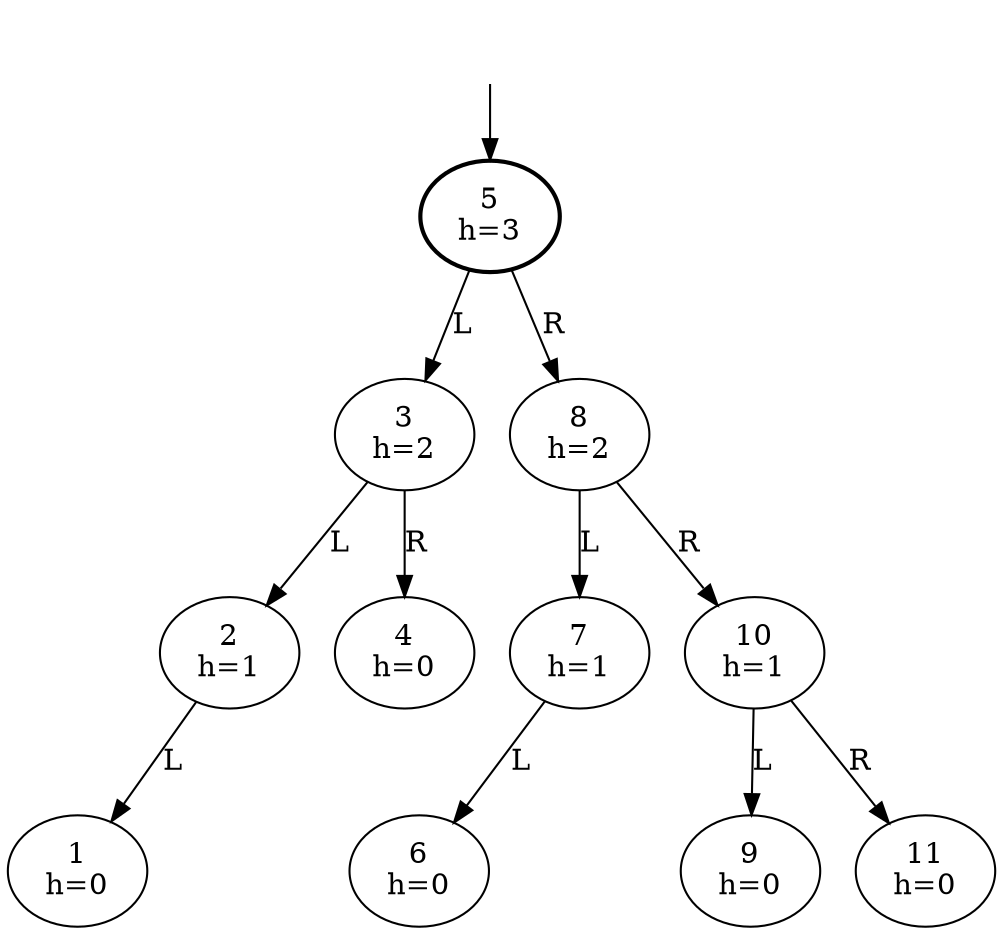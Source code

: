 digraph {
  DUMMY [style=invis];
  DUMMY -> 5;
  5 [penwidth=2];

  5 [label="5\nh=3"];

  5 -> 3 [label="L"];
  3 [label="3\nh=2"];

  3 -> 2 [label="L"];
  2 [label="2\nh=1"];

  2 -> 1 [label="L"];
  1 [label="1\nh=0"];



  2 -> R_2 [style=invis];
  R_2 [style=invis];

  3 -> 4 [label="R"];
  4 [label="4\nh=0"];



  5 -> 8 [label="R"];
  8 [label="8\nh=2"];

  8 -> 7 [label="L"];
  7 [label="7\nh=1"];

  7 -> 6 [label="L"];
  6 [label="6\nh=0"];



  7 -> R_7 [style=invis];
  R_7 [style=invis];

  8 -> 10 [label="R"];
  10 [label="10\nh=1"];

  10 -> 9 [label="L"];
  9 [label="9\nh=0"];



  10 -> 11 [label="R"];
  11 [label="11\nh=0"];



}
